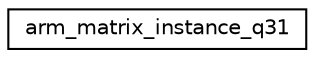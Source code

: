 digraph "Graphical Class Hierarchy"
{
 // LATEX_PDF_SIZE
  edge [fontname="Helvetica",fontsize="10",labelfontname="Helvetica",labelfontsize="10"];
  node [fontname="Helvetica",fontsize="10",shape=record];
  rankdir="LR";
  Node0 [label="arm_matrix_instance_q31",height=0.2,width=0.4,color="black", fillcolor="white", style="filled",URL="$structarm__matrix__instance__q31.html",tooltip="Instance structure for the Q31 matrix structure."];
}
